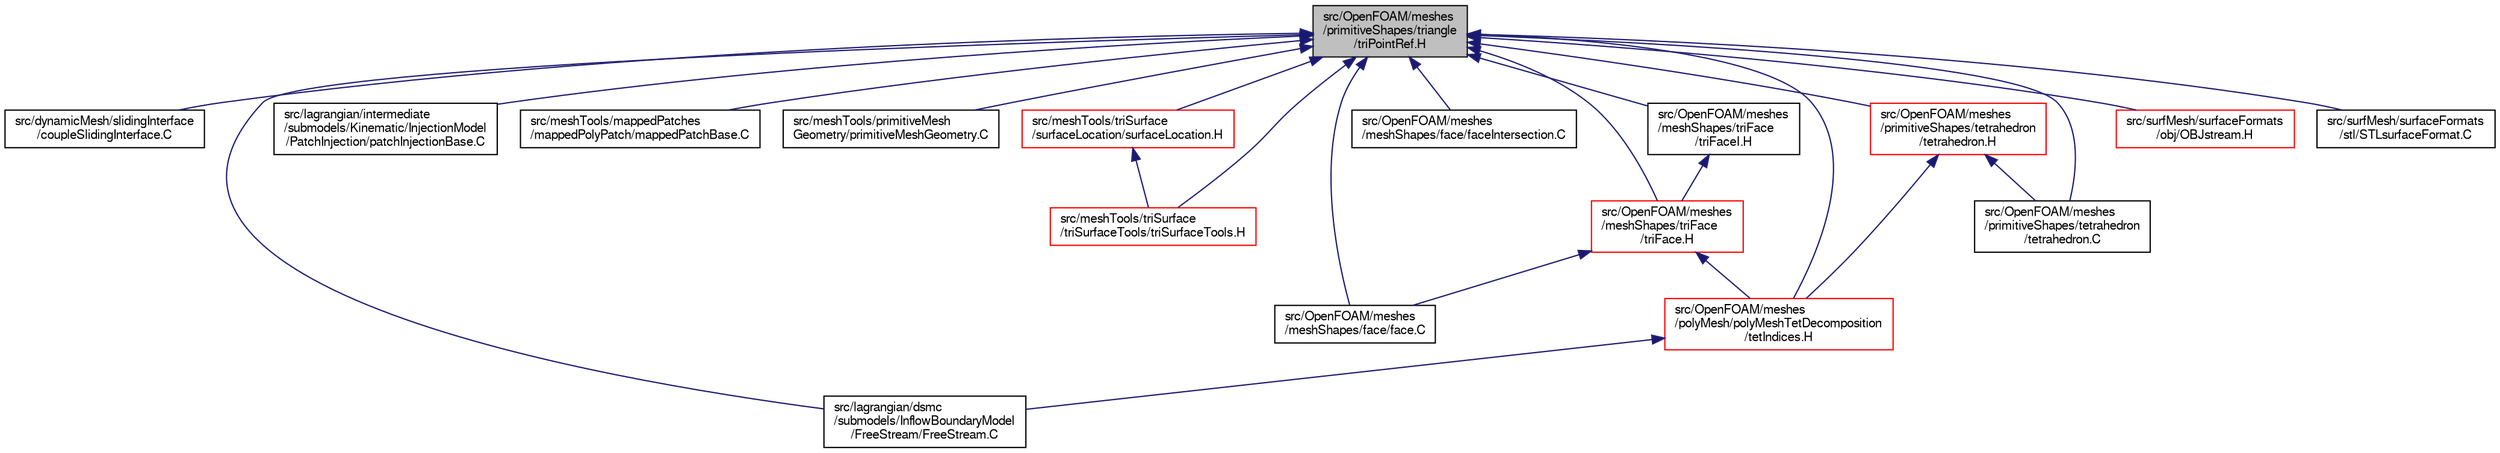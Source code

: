 digraph "src/OpenFOAM/meshes/primitiveShapes/triangle/triPointRef.H"
{
  bgcolor="transparent";
  edge [fontname="FreeSans",fontsize="10",labelfontname="FreeSans",labelfontsize="10"];
  node [fontname="FreeSans",fontsize="10",shape=record];
  Node116 [label="src/OpenFOAM/meshes\l/primitiveShapes/triangle\l/triPointRef.H",height=0.2,width=0.4,color="black", fillcolor="grey75", style="filled", fontcolor="black"];
  Node116 -> Node117 [dir="back",color="midnightblue",fontsize="10",style="solid",fontname="FreeSans"];
  Node117 [label="src/dynamicMesh/slidingInterface\l/coupleSlidingInterface.C",height=0.2,width=0.4,color="black",URL="$a00848.html"];
  Node116 -> Node118 [dir="back",color="midnightblue",fontsize="10",style="solid",fontname="FreeSans"];
  Node118 [label="src/lagrangian/dsmc\l/submodels/InflowBoundaryModel\l/FreeStream/FreeStream.C",height=0.2,width=0.4,color="black",URL="$a05090.html"];
  Node116 -> Node119 [dir="back",color="midnightblue",fontsize="10",style="solid",fontname="FreeSans"];
  Node119 [label="src/lagrangian/intermediate\l/submodels/Kinematic/InjectionModel\l/PatchInjection/patchInjectionBase.C",height=0.2,width=0.4,color="black",URL="$a05801.html"];
  Node116 -> Node120 [dir="back",color="midnightblue",fontsize="10",style="solid",fontname="FreeSans"];
  Node120 [label="src/meshTools/mappedPatches\l/mappedPolyPatch/mappedPatchBase.C",height=0.2,width=0.4,color="black",URL="$a07592.html"];
  Node116 -> Node121 [dir="back",color="midnightblue",fontsize="10",style="solid",fontname="FreeSans"];
  Node121 [label="src/meshTools/primitiveMesh\lGeometry/primitiveMeshGeometry.C",height=0.2,width=0.4,color="black",URL="$a07688.html"];
  Node116 -> Node122 [dir="back",color="midnightblue",fontsize="10",style="solid",fontname="FreeSans"];
  Node122 [label="src/meshTools/triSurface\l/surfaceLocation/surfaceLocation.H",height=0.2,width=0.4,color="red",URL="$a08225.html"];
  Node122 -> Node124 [dir="back",color="midnightblue",fontsize="10",style="solid",fontname="FreeSans"];
  Node124 [label="src/meshTools/triSurface\l/triSurfaceTools/triSurfaceTools.H",height=0.2,width=0.4,color="red",URL="$a08264.html"];
  Node116 -> Node124 [dir="back",color="midnightblue",fontsize="10",style="solid",fontname="FreeSans"];
  Node116 -> Node131 [dir="back",color="midnightblue",fontsize="10",style="solid",fontname="FreeSans"];
  Node131 [label="src/OpenFOAM/meshes\l/meshShapes/face/face.C",height=0.2,width=0.4,color="black",URL="$a11318.html"];
  Node116 -> Node132 [dir="back",color="midnightblue",fontsize="10",style="solid",fontname="FreeSans"];
  Node132 [label="src/OpenFOAM/meshes\l/meshShapes/face/faceIntersection.C",height=0.2,width=0.4,color="black",URL="$a11333.html"];
  Node116 -> Node133 [dir="back",color="midnightblue",fontsize="10",style="solid",fontname="FreeSans"];
  Node133 [label="src/OpenFOAM/meshes\l/meshShapes/triFace\l/triFace.H",height=0.2,width=0.4,color="red",URL="$a11366.html"];
  Node133 -> Node131 [dir="back",color="midnightblue",fontsize="10",style="solid",fontname="FreeSans"];
  Node133 -> Node274 [dir="back",color="midnightblue",fontsize="10",style="solid",fontname="FreeSans"];
  Node274 [label="src/OpenFOAM/meshes\l/polyMesh/polyMeshTetDecomposition\l/tetIndices.H",height=0.2,width=0.4,color="red",URL="$a11663.html"];
  Node274 -> Node118 [dir="back",color="midnightblue",fontsize="10",style="solid",fontname="FreeSans"];
  Node116 -> Node610 [dir="back",color="midnightblue",fontsize="10",style="solid",fontname="FreeSans"];
  Node610 [label="src/OpenFOAM/meshes\l/meshShapes/triFace\l/triFaceI.H",height=0.2,width=0.4,color="black",URL="$a11369.html"];
  Node610 -> Node133 [dir="back",color="midnightblue",fontsize="10",style="solid",fontname="FreeSans"];
  Node116 -> Node274 [dir="back",color="midnightblue",fontsize="10",style="solid",fontname="FreeSans"];
  Node116 -> Node611 [dir="back",color="midnightblue",fontsize="10",style="solid",fontname="FreeSans"];
  Node611 [label="src/OpenFOAM/meshes\l/primitiveShapes/tetrahedron\l/tetrahedron.H",height=0.2,width=0.4,color="red",URL="$a12092.html"];
  Node611 -> Node274 [dir="back",color="midnightblue",fontsize="10",style="solid",fontname="FreeSans"];
  Node611 -> Node615 [dir="back",color="midnightblue",fontsize="10",style="solid",fontname="FreeSans"];
  Node615 [label="src/OpenFOAM/meshes\l/primitiveShapes/tetrahedron\l/tetrahedron.C",height=0.2,width=0.4,color="black",URL="$a12089.html"];
  Node116 -> Node615 [dir="back",color="midnightblue",fontsize="10",style="solid",fontname="FreeSans"];
  Node116 -> Node616 [dir="back",color="midnightblue",fontsize="10",style="solid",fontname="FreeSans"];
  Node616 [label="src/surfMesh/surfaceFormats\l/obj/OBJstream.H",height=0.2,width=0.4,color="red",URL="$a15128.html"];
  Node116 -> Node571 [dir="back",color="midnightblue",fontsize="10",style="solid",fontname="FreeSans"];
  Node571 [label="src/surfMesh/surfaceFormats\l/stl/STLsurfaceFormat.C",height=0.2,width=0.4,color="black",URL="$a15191.html"];
}
